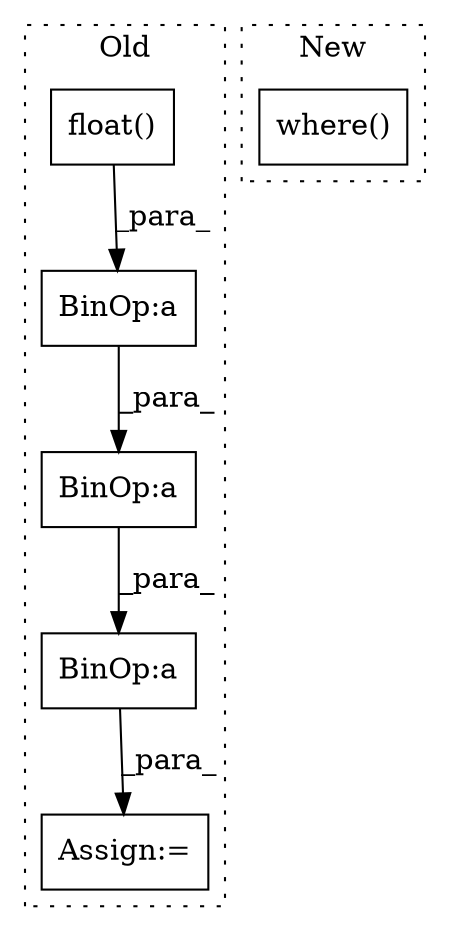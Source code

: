 digraph G {
subgraph cluster0 {
1 [label="float()" a="75" s="4549" l="39" shape="box"];
3 [label="Assign:=" a="68" s="4594" l="3" shape="box"];
4 [label="BinOp:a" a="82" s="4602" l="19" shape="box"];
5 [label="BinOp:a" a="82" s="4602" l="3" shape="box"];
6 [label="BinOp:a" a="82" s="4620" l="24" shape="box"];
label = "Old";
style="dotted";
}
subgraph cluster1 {
2 [label="where()" a="75" s="5272,5442" l="25,10" shape="box"];
label = "New";
style="dotted";
}
1 -> 5 [label="_para_"];
4 -> 6 [label="_para_"];
5 -> 4 [label="_para_"];
6 -> 3 [label="_para_"];
}